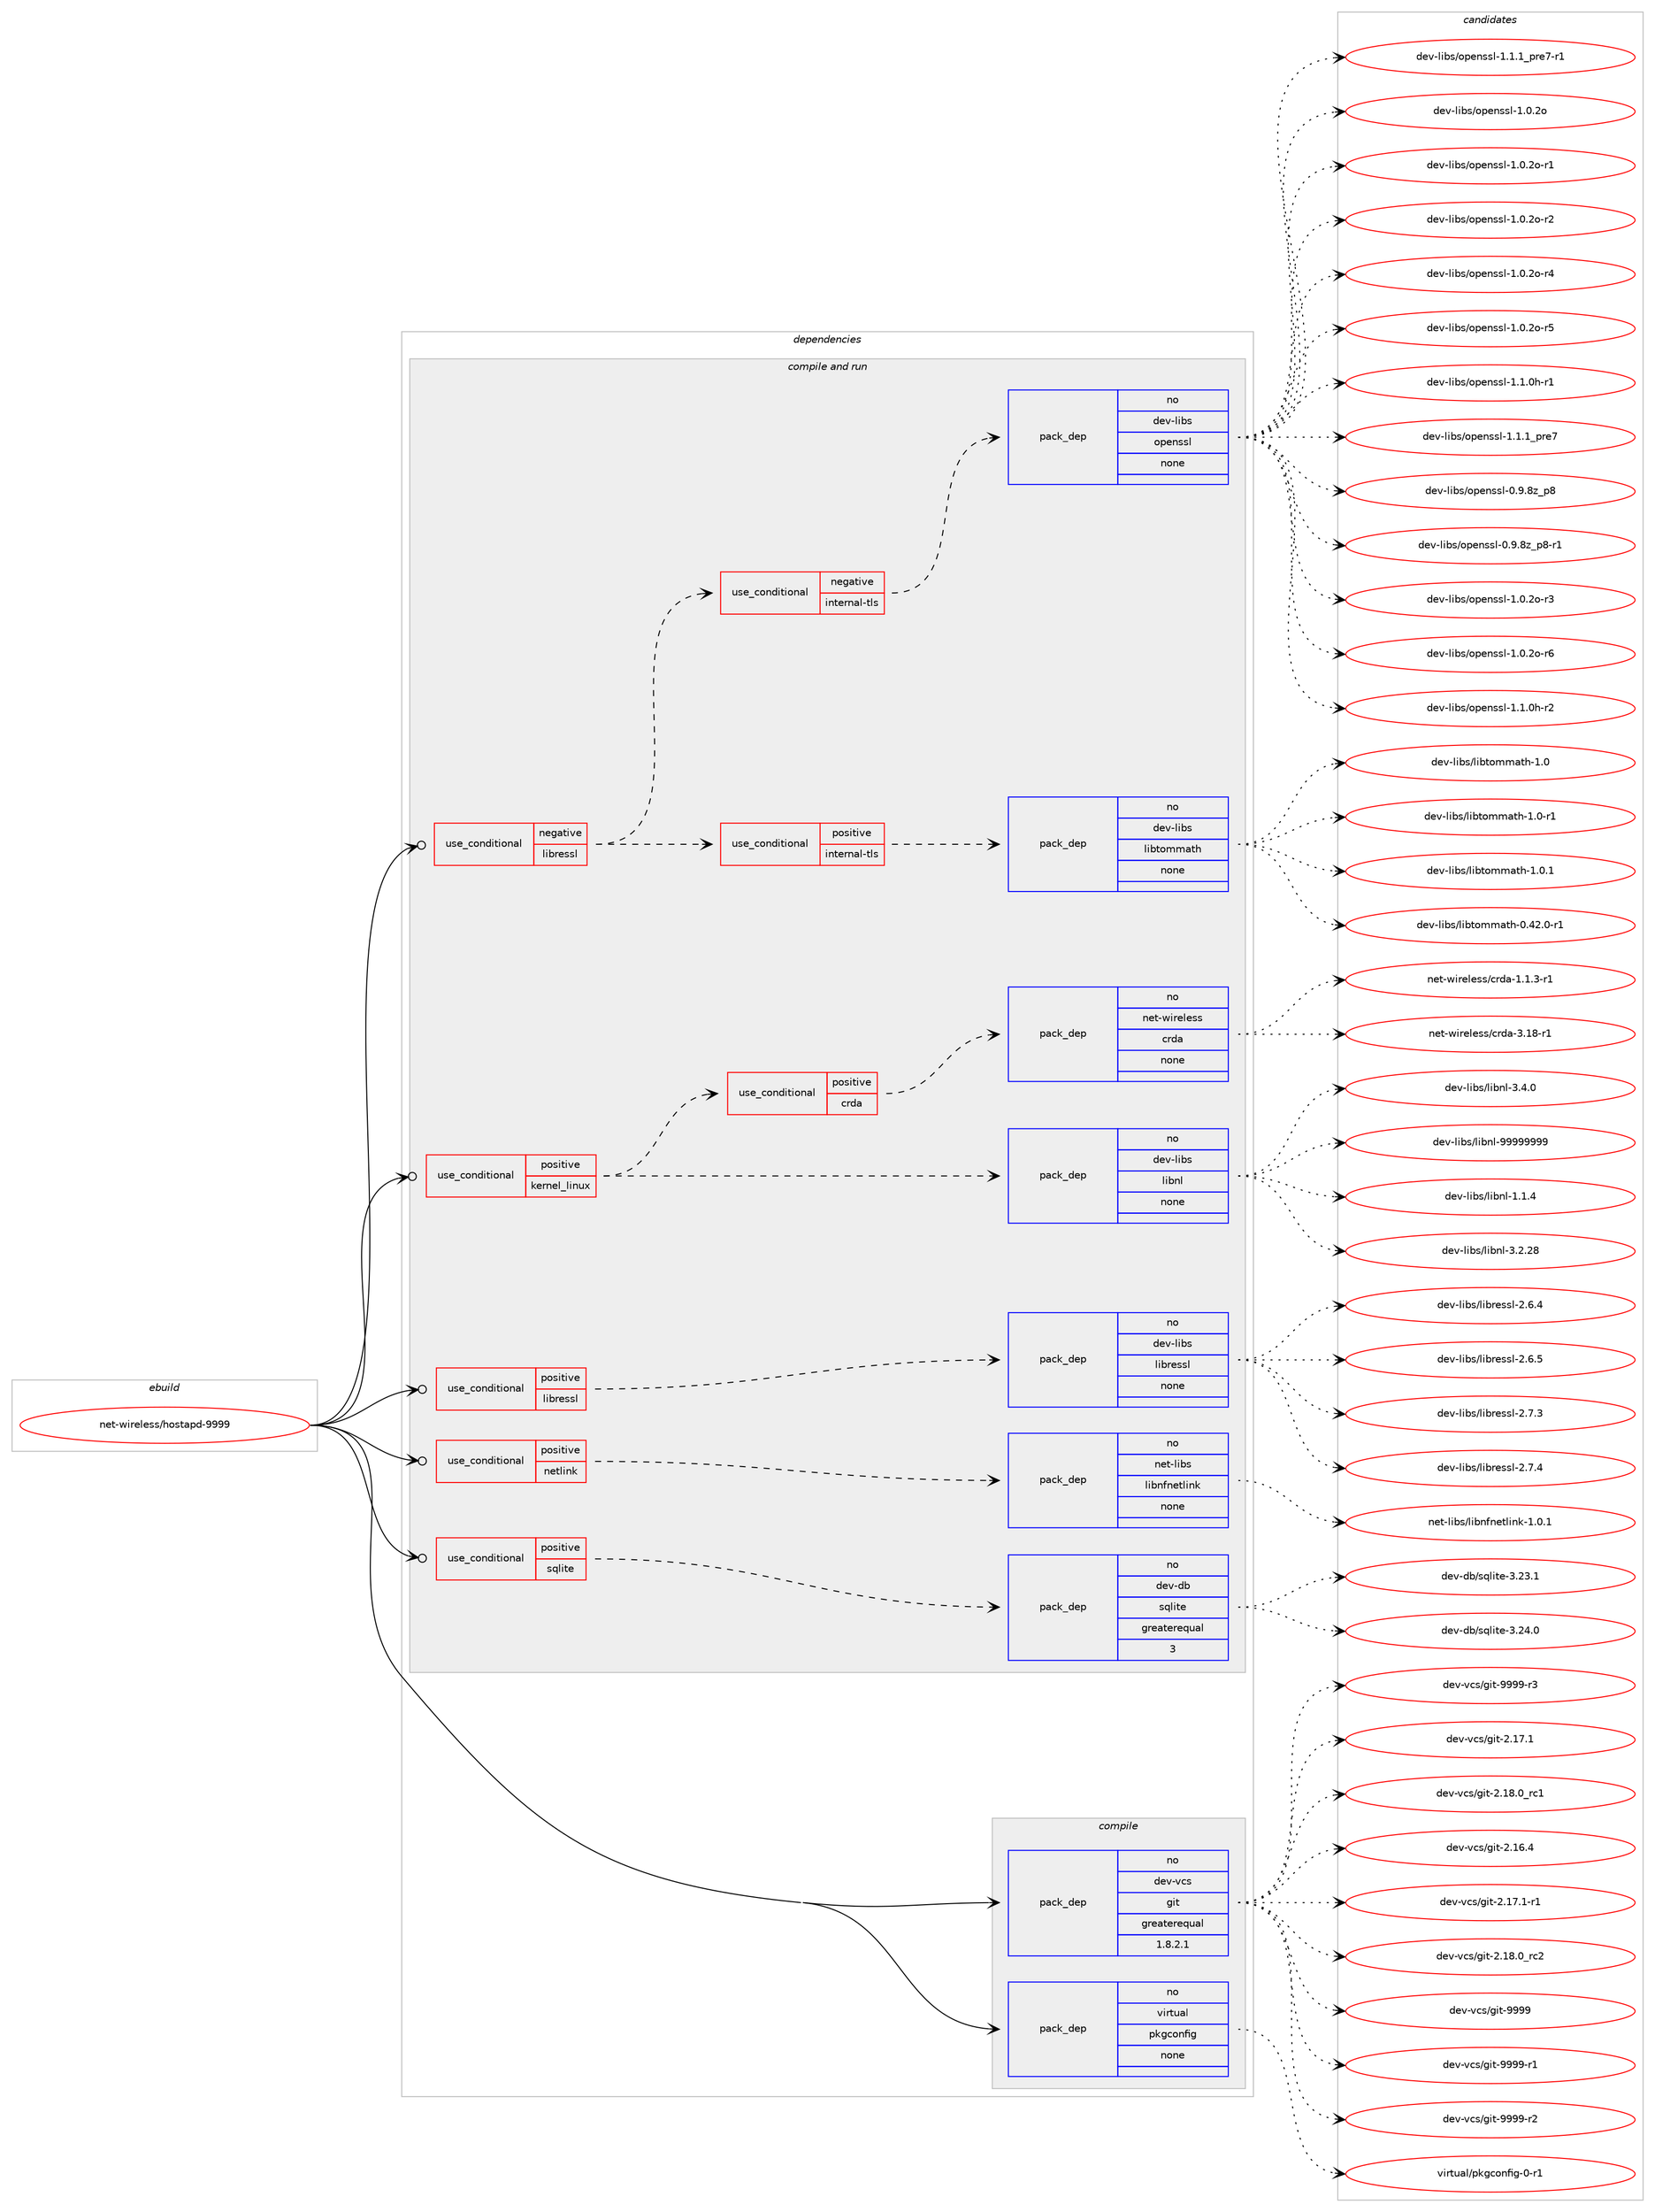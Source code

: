 digraph prolog {

# *************
# Graph options
# *************

newrank=true;
concentrate=true;
compound=true;
graph [rankdir=LR,fontname=Helvetica,fontsize=10,ranksep=1.5];#, ranksep=2.5, nodesep=0.2];
edge  [arrowhead=vee];
node  [fontname=Helvetica,fontsize=10];

# **********
# The ebuild
# **********

subgraph cluster_leftcol {
color=gray;
rank=same;
label=<<i>ebuild</i>>;
id [label="net-wireless/hostapd-9999", color=red, width=4, href="../net-wireless/hostapd-9999.svg"];
}

# ****************
# The dependencies
# ****************

subgraph cluster_midcol {
color=gray;
label=<<i>dependencies</i>>;
subgraph cluster_compile {
fillcolor="#eeeeee";
style=filled;
label=<<i>compile</i>>;
subgraph pack261 {
dependency353 [label=<<TABLE BORDER="0" CELLBORDER="1" CELLSPACING="0" CELLPADDING="4" WIDTH="220"><TR><TD ROWSPAN="6" CELLPADDING="30">pack_dep</TD></TR><TR><TD WIDTH="110">no</TD></TR><TR><TD>dev-vcs</TD></TR><TR><TD>git</TD></TR><TR><TD>greaterequal</TD></TR><TR><TD>1.8.2.1</TD></TR></TABLE>>, shape=none, color=blue];
}
id:e -> dependency353:w [weight=20,style="solid",arrowhead="vee"];
subgraph pack262 {
dependency354 [label=<<TABLE BORDER="0" CELLBORDER="1" CELLSPACING="0" CELLPADDING="4" WIDTH="220"><TR><TD ROWSPAN="6" CELLPADDING="30">pack_dep</TD></TR><TR><TD WIDTH="110">no</TD></TR><TR><TD>virtual</TD></TR><TR><TD>pkgconfig</TD></TR><TR><TD>none</TD></TR><TR><TD></TD></TR></TABLE>>, shape=none, color=blue];
}
id:e -> dependency354:w [weight=20,style="solid",arrowhead="vee"];
}
subgraph cluster_compileandrun {
fillcolor="#eeeeee";
style=filled;
label=<<i>compile and run</i>>;
subgraph cond89 {
dependency355 [label=<<TABLE BORDER="0" CELLBORDER="1" CELLSPACING="0" CELLPADDING="4"><TR><TD ROWSPAN="3" CELLPADDING="10">use_conditional</TD></TR><TR><TD>negative</TD></TR><TR><TD>libressl</TD></TR></TABLE>>, shape=none, color=red];
subgraph cond90 {
dependency356 [label=<<TABLE BORDER="0" CELLBORDER="1" CELLSPACING="0" CELLPADDING="4"><TR><TD ROWSPAN="3" CELLPADDING="10">use_conditional</TD></TR><TR><TD>positive</TD></TR><TR><TD>internal-tls</TD></TR></TABLE>>, shape=none, color=red];
subgraph pack263 {
dependency357 [label=<<TABLE BORDER="0" CELLBORDER="1" CELLSPACING="0" CELLPADDING="4" WIDTH="220"><TR><TD ROWSPAN="6" CELLPADDING="30">pack_dep</TD></TR><TR><TD WIDTH="110">no</TD></TR><TR><TD>dev-libs</TD></TR><TR><TD>libtommath</TD></TR><TR><TD>none</TD></TR><TR><TD></TD></TR></TABLE>>, shape=none, color=blue];
}
dependency356:e -> dependency357:w [weight=20,style="dashed",arrowhead="vee"];
}
dependency355:e -> dependency356:w [weight=20,style="dashed",arrowhead="vee"];
subgraph cond91 {
dependency358 [label=<<TABLE BORDER="0" CELLBORDER="1" CELLSPACING="0" CELLPADDING="4"><TR><TD ROWSPAN="3" CELLPADDING="10">use_conditional</TD></TR><TR><TD>negative</TD></TR><TR><TD>internal-tls</TD></TR></TABLE>>, shape=none, color=red];
subgraph pack264 {
dependency359 [label=<<TABLE BORDER="0" CELLBORDER="1" CELLSPACING="0" CELLPADDING="4" WIDTH="220"><TR><TD ROWSPAN="6" CELLPADDING="30">pack_dep</TD></TR><TR><TD WIDTH="110">no</TD></TR><TR><TD>dev-libs</TD></TR><TR><TD>openssl</TD></TR><TR><TD>none</TD></TR><TR><TD></TD></TR></TABLE>>, shape=none, color=blue];
}
dependency358:e -> dependency359:w [weight=20,style="dashed",arrowhead="vee"];
}
dependency355:e -> dependency358:w [weight=20,style="dashed",arrowhead="vee"];
}
id:e -> dependency355:w [weight=20,style="solid",arrowhead="odotvee"];
subgraph cond92 {
dependency360 [label=<<TABLE BORDER="0" CELLBORDER="1" CELLSPACING="0" CELLPADDING="4"><TR><TD ROWSPAN="3" CELLPADDING="10">use_conditional</TD></TR><TR><TD>positive</TD></TR><TR><TD>kernel_linux</TD></TR></TABLE>>, shape=none, color=red];
subgraph pack265 {
dependency361 [label=<<TABLE BORDER="0" CELLBORDER="1" CELLSPACING="0" CELLPADDING="4" WIDTH="220"><TR><TD ROWSPAN="6" CELLPADDING="30">pack_dep</TD></TR><TR><TD WIDTH="110">no</TD></TR><TR><TD>dev-libs</TD></TR><TR><TD>libnl</TD></TR><TR><TD>none</TD></TR><TR><TD></TD></TR></TABLE>>, shape=none, color=blue];
}
dependency360:e -> dependency361:w [weight=20,style="dashed",arrowhead="vee"];
subgraph cond93 {
dependency362 [label=<<TABLE BORDER="0" CELLBORDER="1" CELLSPACING="0" CELLPADDING="4"><TR><TD ROWSPAN="3" CELLPADDING="10">use_conditional</TD></TR><TR><TD>positive</TD></TR><TR><TD>crda</TD></TR></TABLE>>, shape=none, color=red];
subgraph pack266 {
dependency363 [label=<<TABLE BORDER="0" CELLBORDER="1" CELLSPACING="0" CELLPADDING="4" WIDTH="220"><TR><TD ROWSPAN="6" CELLPADDING="30">pack_dep</TD></TR><TR><TD WIDTH="110">no</TD></TR><TR><TD>net-wireless</TD></TR><TR><TD>crda</TD></TR><TR><TD>none</TD></TR><TR><TD></TD></TR></TABLE>>, shape=none, color=blue];
}
dependency362:e -> dependency363:w [weight=20,style="dashed",arrowhead="vee"];
}
dependency360:e -> dependency362:w [weight=20,style="dashed",arrowhead="vee"];
}
id:e -> dependency360:w [weight=20,style="solid",arrowhead="odotvee"];
subgraph cond94 {
dependency364 [label=<<TABLE BORDER="0" CELLBORDER="1" CELLSPACING="0" CELLPADDING="4"><TR><TD ROWSPAN="3" CELLPADDING="10">use_conditional</TD></TR><TR><TD>positive</TD></TR><TR><TD>libressl</TD></TR></TABLE>>, shape=none, color=red];
subgraph pack267 {
dependency365 [label=<<TABLE BORDER="0" CELLBORDER="1" CELLSPACING="0" CELLPADDING="4" WIDTH="220"><TR><TD ROWSPAN="6" CELLPADDING="30">pack_dep</TD></TR><TR><TD WIDTH="110">no</TD></TR><TR><TD>dev-libs</TD></TR><TR><TD>libressl</TD></TR><TR><TD>none</TD></TR><TR><TD></TD></TR></TABLE>>, shape=none, color=blue];
}
dependency364:e -> dependency365:w [weight=20,style="dashed",arrowhead="vee"];
}
id:e -> dependency364:w [weight=20,style="solid",arrowhead="odotvee"];
subgraph cond95 {
dependency366 [label=<<TABLE BORDER="0" CELLBORDER="1" CELLSPACING="0" CELLPADDING="4"><TR><TD ROWSPAN="3" CELLPADDING="10">use_conditional</TD></TR><TR><TD>positive</TD></TR><TR><TD>netlink</TD></TR></TABLE>>, shape=none, color=red];
subgraph pack268 {
dependency367 [label=<<TABLE BORDER="0" CELLBORDER="1" CELLSPACING="0" CELLPADDING="4" WIDTH="220"><TR><TD ROWSPAN="6" CELLPADDING="30">pack_dep</TD></TR><TR><TD WIDTH="110">no</TD></TR><TR><TD>net-libs</TD></TR><TR><TD>libnfnetlink</TD></TR><TR><TD>none</TD></TR><TR><TD></TD></TR></TABLE>>, shape=none, color=blue];
}
dependency366:e -> dependency367:w [weight=20,style="dashed",arrowhead="vee"];
}
id:e -> dependency366:w [weight=20,style="solid",arrowhead="odotvee"];
subgraph cond96 {
dependency368 [label=<<TABLE BORDER="0" CELLBORDER="1" CELLSPACING="0" CELLPADDING="4"><TR><TD ROWSPAN="3" CELLPADDING="10">use_conditional</TD></TR><TR><TD>positive</TD></TR><TR><TD>sqlite</TD></TR></TABLE>>, shape=none, color=red];
subgraph pack269 {
dependency369 [label=<<TABLE BORDER="0" CELLBORDER="1" CELLSPACING="0" CELLPADDING="4" WIDTH="220"><TR><TD ROWSPAN="6" CELLPADDING="30">pack_dep</TD></TR><TR><TD WIDTH="110">no</TD></TR><TR><TD>dev-db</TD></TR><TR><TD>sqlite</TD></TR><TR><TD>greaterequal</TD></TR><TR><TD>3</TD></TR></TABLE>>, shape=none, color=blue];
}
dependency368:e -> dependency369:w [weight=20,style="dashed",arrowhead="vee"];
}
id:e -> dependency368:w [weight=20,style="solid",arrowhead="odotvee"];
}
subgraph cluster_run {
fillcolor="#eeeeee";
style=filled;
label=<<i>run</i>>;
}
}

# **************
# The candidates
# **************

subgraph cluster_choices {
rank=same;
color=gray;
label=<<i>candidates</i>>;

subgraph choice261 {
color=black;
nodesep=1;
choice10010111845118991154710310511645504649554649 [label="dev-vcs/git-2.17.1", color=red, width=4,href="../dev-vcs/git-2.17.1.svg"];
choice10010111845118991154710310511645504649564648951149949 [label="dev-vcs/git-2.18.0_rc1", color=red, width=4,href="../dev-vcs/git-2.18.0_rc1.svg"];
choice10010111845118991154710310511645504649544652 [label="dev-vcs/git-2.16.4", color=red, width=4,href="../dev-vcs/git-2.16.4.svg"];
choice100101118451189911547103105116455046495546494511449 [label="dev-vcs/git-2.17.1-r1", color=red, width=4,href="../dev-vcs/git-2.17.1-r1.svg"];
choice10010111845118991154710310511645504649564648951149950 [label="dev-vcs/git-2.18.0_rc2", color=red, width=4,href="../dev-vcs/git-2.18.0_rc2.svg"];
choice1001011184511899115471031051164557575757 [label="dev-vcs/git-9999", color=red, width=4,href="../dev-vcs/git-9999.svg"];
choice10010111845118991154710310511645575757574511449 [label="dev-vcs/git-9999-r1", color=red, width=4,href="../dev-vcs/git-9999-r1.svg"];
choice10010111845118991154710310511645575757574511450 [label="dev-vcs/git-9999-r2", color=red, width=4,href="../dev-vcs/git-9999-r2.svg"];
choice10010111845118991154710310511645575757574511451 [label="dev-vcs/git-9999-r3", color=red, width=4,href="../dev-vcs/git-9999-r3.svg"];
dependency353:e -> choice10010111845118991154710310511645504649554649:w [style=dotted,weight="100"];
dependency353:e -> choice10010111845118991154710310511645504649564648951149949:w [style=dotted,weight="100"];
dependency353:e -> choice10010111845118991154710310511645504649544652:w [style=dotted,weight="100"];
dependency353:e -> choice100101118451189911547103105116455046495546494511449:w [style=dotted,weight="100"];
dependency353:e -> choice10010111845118991154710310511645504649564648951149950:w [style=dotted,weight="100"];
dependency353:e -> choice1001011184511899115471031051164557575757:w [style=dotted,weight="100"];
dependency353:e -> choice10010111845118991154710310511645575757574511449:w [style=dotted,weight="100"];
dependency353:e -> choice10010111845118991154710310511645575757574511450:w [style=dotted,weight="100"];
dependency353:e -> choice10010111845118991154710310511645575757574511451:w [style=dotted,weight="100"];
}
subgraph choice262 {
color=black;
nodesep=1;
choice11810511411611797108471121071039911111010210510345484511449 [label="virtual/pkgconfig-0-r1", color=red, width=4,href="../virtual/pkgconfig-0-r1.svg"];
dependency354:e -> choice11810511411611797108471121071039911111010210510345484511449:w [style=dotted,weight="100"];
}
subgraph choice263 {
color=black;
nodesep=1;
choice1001011184510810598115471081059811611110910997116104454846525046484511449 [label="dev-libs/libtommath-0.42.0-r1", color=red, width=4,href="../dev-libs/libtommath-0.42.0-r1.svg"];
choice100101118451081059811547108105981161111091099711610445494648 [label="dev-libs/libtommath-1.0", color=red, width=4,href="../dev-libs/libtommath-1.0.svg"];
choice1001011184510810598115471081059811611110910997116104454946484511449 [label="dev-libs/libtommath-1.0-r1", color=red, width=4,href="../dev-libs/libtommath-1.0-r1.svg"];
choice1001011184510810598115471081059811611110910997116104454946484649 [label="dev-libs/libtommath-1.0.1", color=red, width=4,href="../dev-libs/libtommath-1.0.1.svg"];
dependency357:e -> choice1001011184510810598115471081059811611110910997116104454846525046484511449:w [style=dotted,weight="100"];
dependency357:e -> choice100101118451081059811547108105981161111091099711610445494648:w [style=dotted,weight="100"];
dependency357:e -> choice1001011184510810598115471081059811611110910997116104454946484511449:w [style=dotted,weight="100"];
dependency357:e -> choice1001011184510810598115471081059811611110910997116104454946484649:w [style=dotted,weight="100"];
}
subgraph choice264 {
color=black;
nodesep=1;
choice100101118451081059811547111112101110115115108454946484650111 [label="dev-libs/openssl-1.0.2o", color=red, width=4,href="../dev-libs/openssl-1.0.2o.svg"];
choice1001011184510810598115471111121011101151151084549464846501114511449 [label="dev-libs/openssl-1.0.2o-r1", color=red, width=4,href="../dev-libs/openssl-1.0.2o-r1.svg"];
choice1001011184510810598115471111121011101151151084549464846501114511450 [label="dev-libs/openssl-1.0.2o-r2", color=red, width=4,href="../dev-libs/openssl-1.0.2o-r2.svg"];
choice1001011184510810598115471111121011101151151084549464846501114511452 [label="dev-libs/openssl-1.0.2o-r4", color=red, width=4,href="../dev-libs/openssl-1.0.2o-r4.svg"];
choice1001011184510810598115471111121011101151151084549464846501114511453 [label="dev-libs/openssl-1.0.2o-r5", color=red, width=4,href="../dev-libs/openssl-1.0.2o-r5.svg"];
choice1001011184510810598115471111121011101151151084549464946481044511449 [label="dev-libs/openssl-1.1.0h-r1", color=red, width=4,href="../dev-libs/openssl-1.1.0h-r1.svg"];
choice1001011184510810598115471111121011101151151084549464946499511211410155 [label="dev-libs/openssl-1.1.1_pre7", color=red, width=4,href="../dev-libs/openssl-1.1.1_pre7.svg"];
choice1001011184510810598115471111121011101151151084548465746561229511256 [label="dev-libs/openssl-0.9.8z_p8", color=red, width=4,href="../dev-libs/openssl-0.9.8z_p8.svg"];
choice10010111845108105981154711111210111011511510845484657465612295112564511449 [label="dev-libs/openssl-0.9.8z_p8-r1", color=red, width=4,href="../dev-libs/openssl-0.9.8z_p8-r1.svg"];
choice1001011184510810598115471111121011101151151084549464846501114511451 [label="dev-libs/openssl-1.0.2o-r3", color=red, width=4,href="../dev-libs/openssl-1.0.2o-r3.svg"];
choice1001011184510810598115471111121011101151151084549464846501114511454 [label="dev-libs/openssl-1.0.2o-r6", color=red, width=4,href="../dev-libs/openssl-1.0.2o-r6.svg"];
choice1001011184510810598115471111121011101151151084549464946481044511450 [label="dev-libs/openssl-1.1.0h-r2", color=red, width=4,href="../dev-libs/openssl-1.1.0h-r2.svg"];
choice10010111845108105981154711111210111011511510845494649464995112114101554511449 [label="dev-libs/openssl-1.1.1_pre7-r1", color=red, width=4,href="../dev-libs/openssl-1.1.1_pre7-r1.svg"];
dependency359:e -> choice100101118451081059811547111112101110115115108454946484650111:w [style=dotted,weight="100"];
dependency359:e -> choice1001011184510810598115471111121011101151151084549464846501114511449:w [style=dotted,weight="100"];
dependency359:e -> choice1001011184510810598115471111121011101151151084549464846501114511450:w [style=dotted,weight="100"];
dependency359:e -> choice1001011184510810598115471111121011101151151084549464846501114511452:w [style=dotted,weight="100"];
dependency359:e -> choice1001011184510810598115471111121011101151151084549464846501114511453:w [style=dotted,weight="100"];
dependency359:e -> choice1001011184510810598115471111121011101151151084549464946481044511449:w [style=dotted,weight="100"];
dependency359:e -> choice1001011184510810598115471111121011101151151084549464946499511211410155:w [style=dotted,weight="100"];
dependency359:e -> choice1001011184510810598115471111121011101151151084548465746561229511256:w [style=dotted,weight="100"];
dependency359:e -> choice10010111845108105981154711111210111011511510845484657465612295112564511449:w [style=dotted,weight="100"];
dependency359:e -> choice1001011184510810598115471111121011101151151084549464846501114511451:w [style=dotted,weight="100"];
dependency359:e -> choice1001011184510810598115471111121011101151151084549464846501114511454:w [style=dotted,weight="100"];
dependency359:e -> choice1001011184510810598115471111121011101151151084549464946481044511450:w [style=dotted,weight="100"];
dependency359:e -> choice10010111845108105981154711111210111011511510845494649464995112114101554511449:w [style=dotted,weight="100"];
}
subgraph choice265 {
color=black;
nodesep=1;
choice10010111845108105981154710810598110108454946494652 [label="dev-libs/libnl-1.1.4", color=red, width=4,href="../dev-libs/libnl-1.1.4.svg"];
choice1001011184510810598115471081059811010845514650465056 [label="dev-libs/libnl-3.2.28", color=red, width=4,href="../dev-libs/libnl-3.2.28.svg"];
choice10010111845108105981154710810598110108455146524648 [label="dev-libs/libnl-3.4.0", color=red, width=4,href="../dev-libs/libnl-3.4.0.svg"];
choice10010111845108105981154710810598110108455757575757575757 [label="dev-libs/libnl-99999999", color=red, width=4,href="../dev-libs/libnl-99999999.svg"];
dependency361:e -> choice10010111845108105981154710810598110108454946494652:w [style=dotted,weight="100"];
dependency361:e -> choice1001011184510810598115471081059811010845514650465056:w [style=dotted,weight="100"];
dependency361:e -> choice10010111845108105981154710810598110108455146524648:w [style=dotted,weight="100"];
dependency361:e -> choice10010111845108105981154710810598110108455757575757575757:w [style=dotted,weight="100"];
}
subgraph choice266 {
color=black;
nodesep=1;
choice110101116451191051141011081011151154799114100974549464946514511449 [label="net-wireless/crda-1.1.3-r1", color=red, width=4,href="../net-wireless/crda-1.1.3-r1.svg"];
choice1101011164511910511410110810111511547991141009745514649564511449 [label="net-wireless/crda-3.18-r1", color=red, width=4,href="../net-wireless/crda-3.18-r1.svg"];
dependency363:e -> choice110101116451191051141011081011151154799114100974549464946514511449:w [style=dotted,weight="100"];
dependency363:e -> choice1101011164511910511410110810111511547991141009745514649564511449:w [style=dotted,weight="100"];
}
subgraph choice267 {
color=black;
nodesep=1;
choice10010111845108105981154710810598114101115115108455046544652 [label="dev-libs/libressl-2.6.4", color=red, width=4,href="../dev-libs/libressl-2.6.4.svg"];
choice10010111845108105981154710810598114101115115108455046544653 [label="dev-libs/libressl-2.6.5", color=red, width=4,href="../dev-libs/libressl-2.6.5.svg"];
choice10010111845108105981154710810598114101115115108455046554651 [label="dev-libs/libressl-2.7.3", color=red, width=4,href="../dev-libs/libressl-2.7.3.svg"];
choice10010111845108105981154710810598114101115115108455046554652 [label="dev-libs/libressl-2.7.4", color=red, width=4,href="../dev-libs/libressl-2.7.4.svg"];
dependency365:e -> choice10010111845108105981154710810598114101115115108455046544652:w [style=dotted,weight="100"];
dependency365:e -> choice10010111845108105981154710810598114101115115108455046544653:w [style=dotted,weight="100"];
dependency365:e -> choice10010111845108105981154710810598114101115115108455046554651:w [style=dotted,weight="100"];
dependency365:e -> choice10010111845108105981154710810598114101115115108455046554652:w [style=dotted,weight="100"];
}
subgraph choice268 {
color=black;
nodesep=1;
choice11010111645108105981154710810598110102110101116108105110107454946484649 [label="net-libs/libnfnetlink-1.0.1", color=red, width=4,href="../net-libs/libnfnetlink-1.0.1.svg"];
dependency367:e -> choice11010111645108105981154710810598110102110101116108105110107454946484649:w [style=dotted,weight="100"];
}
subgraph choice269 {
color=black;
nodesep=1;
choice10010111845100984711511310810511610145514650514649 [label="dev-db/sqlite-3.23.1", color=red, width=4,href="../dev-db/sqlite-3.23.1.svg"];
choice10010111845100984711511310810511610145514650524648 [label="dev-db/sqlite-3.24.0", color=red, width=4,href="../dev-db/sqlite-3.24.0.svg"];
dependency369:e -> choice10010111845100984711511310810511610145514650514649:w [style=dotted,weight="100"];
dependency369:e -> choice10010111845100984711511310810511610145514650524648:w [style=dotted,weight="100"];
}
}

}
